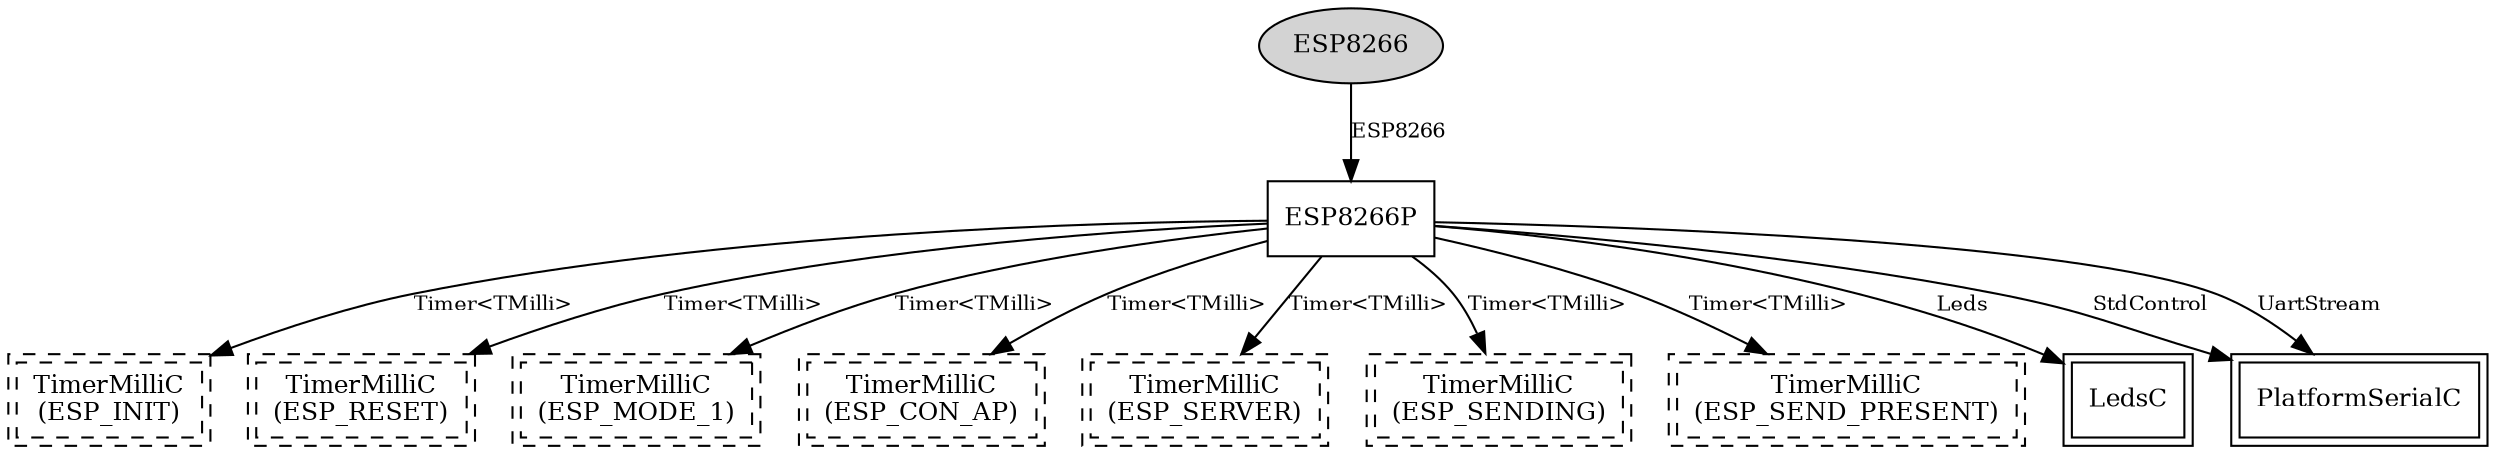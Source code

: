 digraph "ESP8266C" {
  n0x405ec6f0 [shape=ellipse, style=filled, label="ESP8266", fontsize=12];
  "ESP8266P" [fontsize=12, shape=box, URL="../chtml/ESP8266P.html"];
  "ESP8266P" [fontsize=12, shape=box, URL="../chtml/ESP8266P.html"];
  "ESP8266C.ESP_INIT" [fontsize=12, shape=box,peripheries=2, style=dashed, label="TimerMilliC\n(ESP_INIT)", URL="../chtml/tos.system.TimerMilliC.html"];
  "ESP8266P" [fontsize=12, shape=box, URL="../chtml/ESP8266P.html"];
  "ESP8266C.ESP_RESET" [fontsize=12, shape=box,peripheries=2, style=dashed, label="TimerMilliC\n(ESP_RESET)", URL="../chtml/tos.system.TimerMilliC.html"];
  "ESP8266P" [fontsize=12, shape=box, URL="../chtml/ESP8266P.html"];
  "ESP8266C.ESP_MODE_1" [fontsize=12, shape=box,peripheries=2, style=dashed, label="TimerMilliC\n(ESP_MODE_1)", URL="../chtml/tos.system.TimerMilliC.html"];
  "ESP8266P" [fontsize=12, shape=box, URL="../chtml/ESP8266P.html"];
  "ESP8266C.ESP_CON_AP" [fontsize=12, shape=box,peripheries=2, style=dashed, label="TimerMilliC\n(ESP_CON_AP)", URL="../chtml/tos.system.TimerMilliC.html"];
  "ESP8266P" [fontsize=12, shape=box, URL="../chtml/ESP8266P.html"];
  "ESP8266C.ESP_SERVER" [fontsize=12, shape=box,peripheries=2, style=dashed, label="TimerMilliC\n(ESP_SERVER)", URL="../chtml/tos.system.TimerMilliC.html"];
  "ESP8266P" [fontsize=12, shape=box, URL="../chtml/ESP8266P.html"];
  "ESP8266C.ESP_SENDING" [fontsize=12, shape=box,peripheries=2, style=dashed, label="TimerMilliC\n(ESP_SENDING)", URL="../chtml/tos.system.TimerMilliC.html"];
  "ESP8266P" [fontsize=12, shape=box, URL="../chtml/ESP8266P.html"];
  "ESP8266C.ESP_SEND_PRESENT" [fontsize=12, shape=box,peripheries=2, style=dashed, label="TimerMilliC\n(ESP_SEND_PRESENT)", URL="../chtml/tos.system.TimerMilliC.html"];
  "ESP8266P" [fontsize=12, shape=box, URL="../chtml/ESP8266P.html"];
  "LedsC" [fontsize=12, shape=box,peripheries=2, URL="../chtml/tos.system.LedsC.html"];
  "ESP8266P" [fontsize=12, shape=box, URL="../chtml/ESP8266P.html"];
  "PlatformSerialC" [fontsize=12, shape=box,peripheries=2, URL="../chtml/tos.platforms.telosa.PlatformSerialC.html"];
  "ESP8266P" [fontsize=12, shape=box, URL="../chtml/ESP8266P.html"];
  "PlatformSerialC" [fontsize=12, shape=box,peripheries=2, URL="../chtml/tos.platforms.telosa.PlatformSerialC.html"];
  "n0x405ec6f0" -> "ESP8266P" [label="ESP8266", URL="../ihtml/ESP8266.html", fontsize=10];
  "ESP8266P" -> "ESP8266C.ESP_INIT" [label="Timer<TMilli>", URL="../ihtml/tos.lib.timer.Timer.html", fontsize=10];
  "ESP8266P" -> "ESP8266C.ESP_RESET" [label="Timer<TMilli>", URL="../ihtml/tos.lib.timer.Timer.html", fontsize=10];
  "ESP8266P" -> "ESP8266C.ESP_MODE_1" [label="Timer<TMilli>", URL="../ihtml/tos.lib.timer.Timer.html", fontsize=10];
  "ESP8266P" -> "ESP8266C.ESP_CON_AP" [label="Timer<TMilli>", URL="../ihtml/tos.lib.timer.Timer.html", fontsize=10];
  "ESP8266P" -> "ESP8266C.ESP_SERVER" [label="Timer<TMilli>", URL="../ihtml/tos.lib.timer.Timer.html", fontsize=10];
  "ESP8266P" -> "ESP8266C.ESP_SENDING" [label="Timer<TMilli>", URL="../ihtml/tos.lib.timer.Timer.html", fontsize=10];
  "ESP8266P" -> "ESP8266C.ESP_SEND_PRESENT" [label="Timer<TMilli>", URL="../ihtml/tos.lib.timer.Timer.html", fontsize=10];
  "ESP8266P" -> "LedsC" [label="Leds", URL="../ihtml/tos.interfaces.Leds.html", fontsize=10];
  "ESP8266P" -> "PlatformSerialC" [label="StdControl", URL="../ihtml/tos.interfaces.StdControl.html", fontsize=10];
  "ESP8266P" -> "PlatformSerialC" [label="UartStream", URL="../ihtml/tos.interfaces.UartStream.html", fontsize=10];
}
